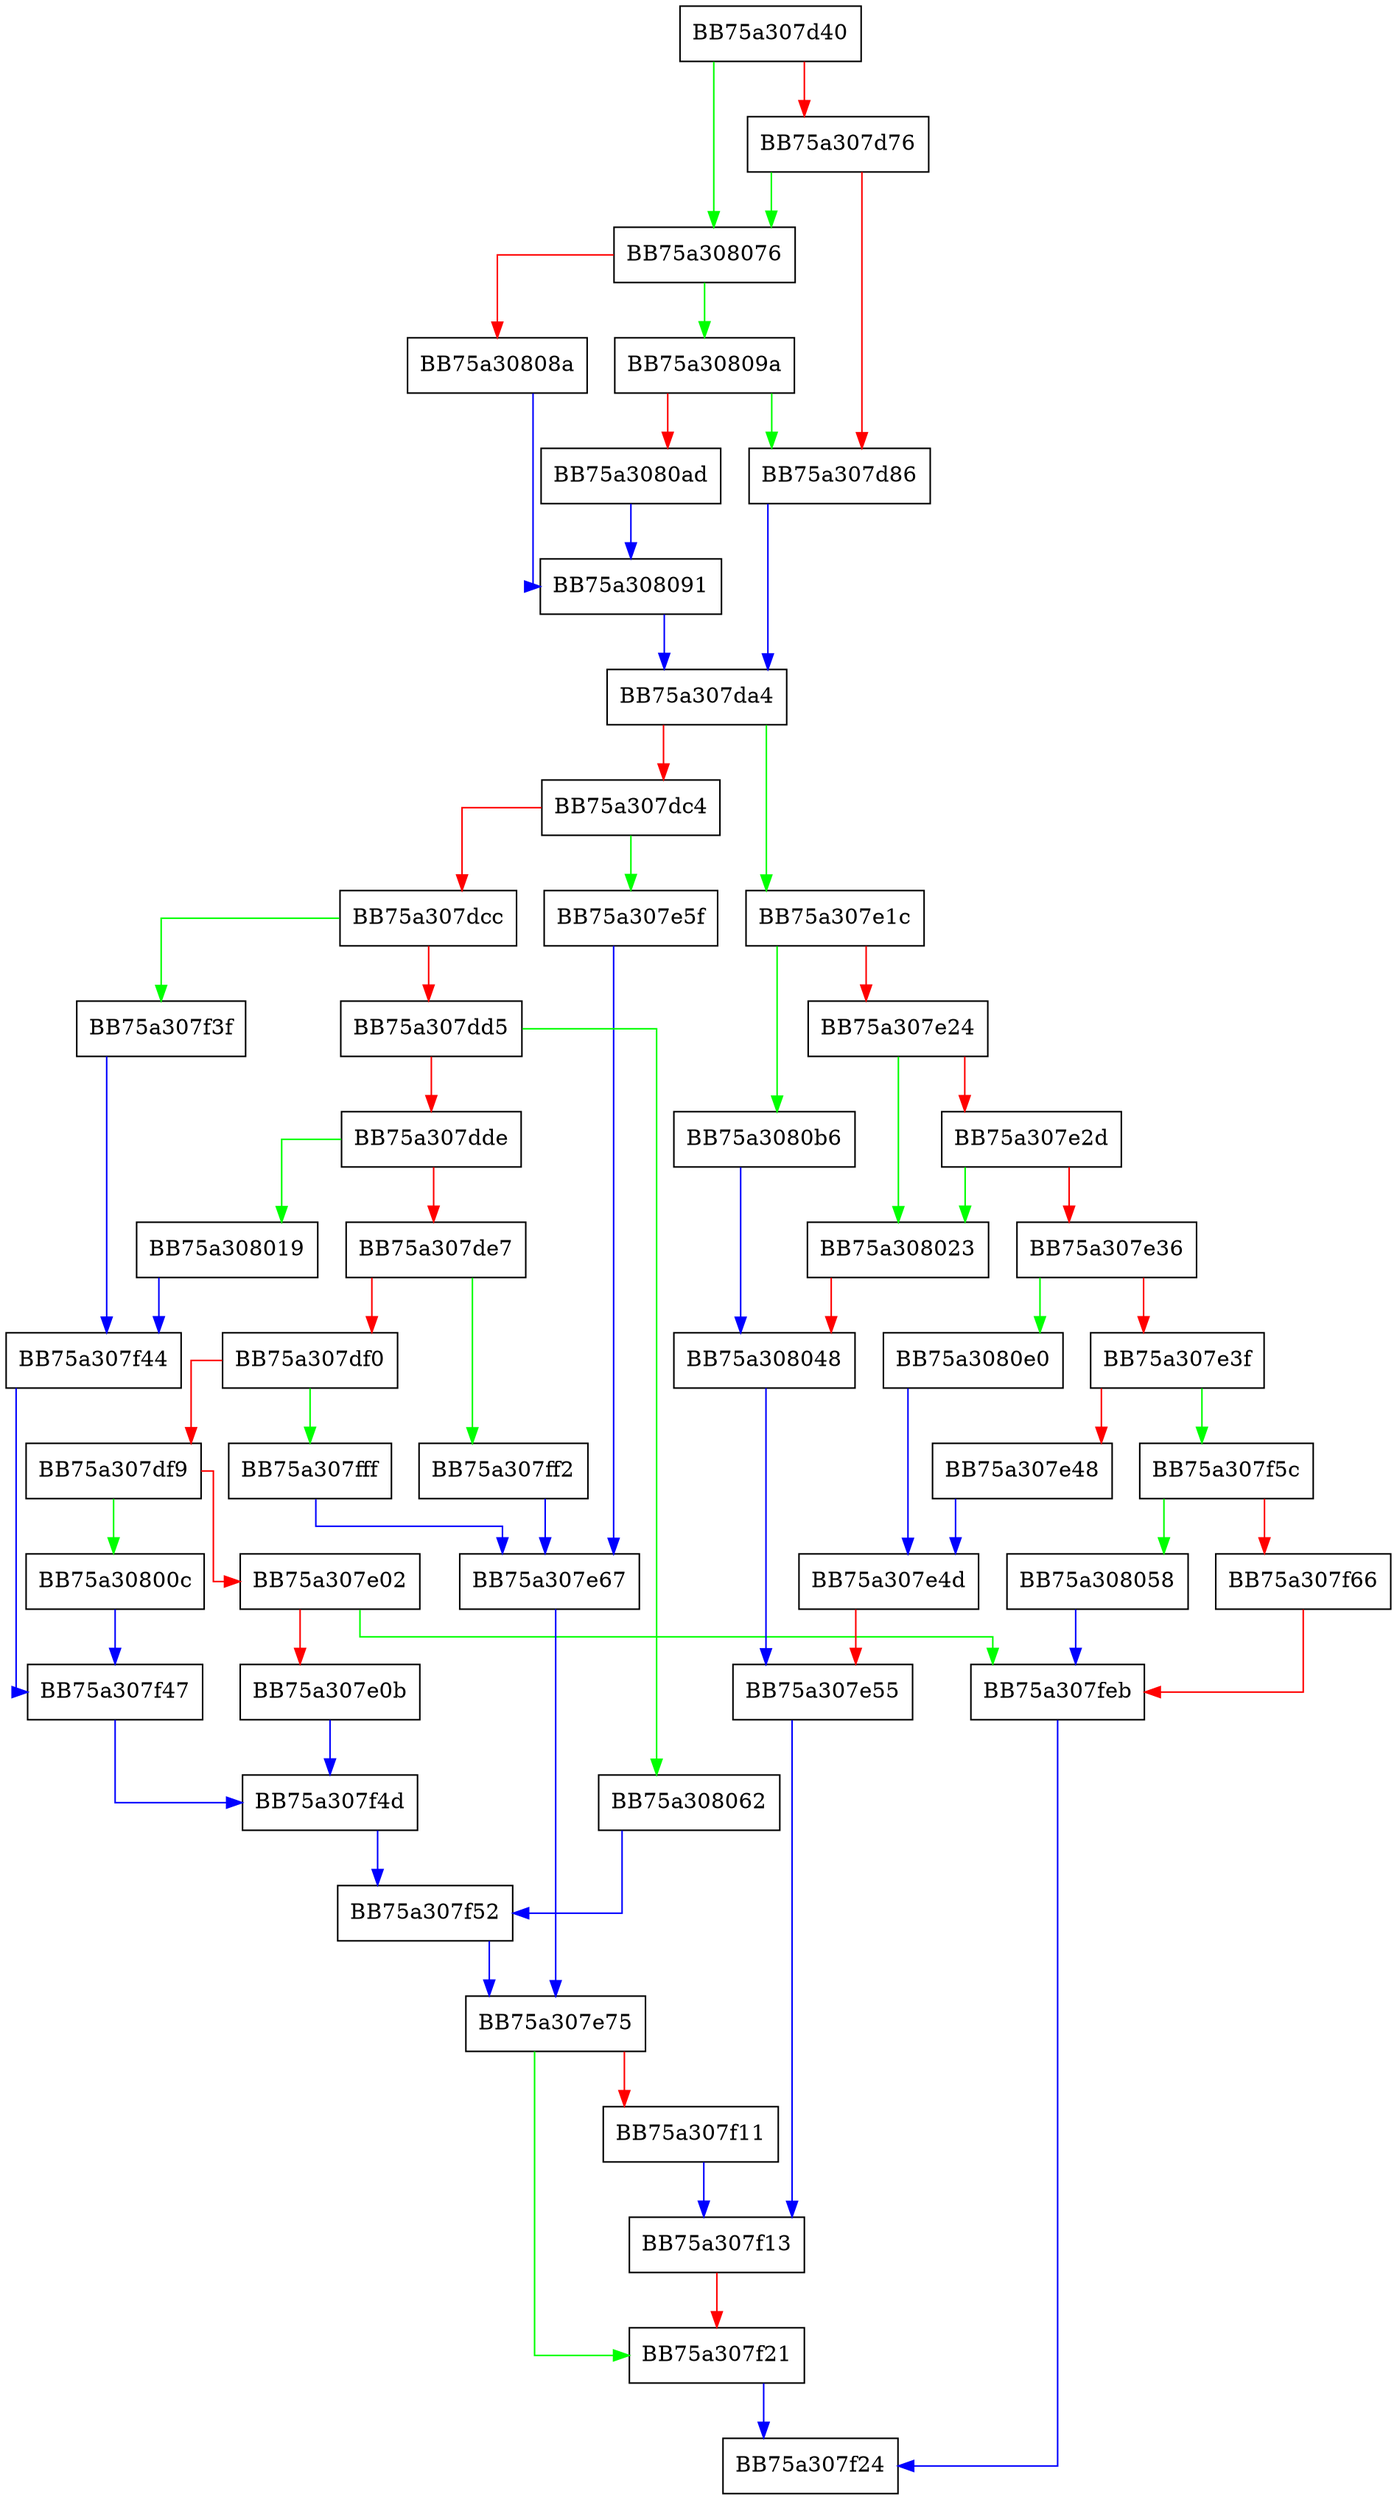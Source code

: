digraph FPU_DF {
  node [shape="box"];
  graph [splines=ortho];
  BB75a307d40 -> BB75a308076 [color="green"];
  BB75a307d40 -> BB75a307d76 [color="red"];
  BB75a307d76 -> BB75a308076 [color="green"];
  BB75a307d76 -> BB75a307d86 [color="red"];
  BB75a307d86 -> BB75a307da4 [color="blue"];
  BB75a307da4 -> BB75a307e1c [color="green"];
  BB75a307da4 -> BB75a307dc4 [color="red"];
  BB75a307dc4 -> BB75a307e5f [color="green"];
  BB75a307dc4 -> BB75a307dcc [color="red"];
  BB75a307dcc -> BB75a307f3f [color="green"];
  BB75a307dcc -> BB75a307dd5 [color="red"];
  BB75a307dd5 -> BB75a308062 [color="green"];
  BB75a307dd5 -> BB75a307dde [color="red"];
  BB75a307dde -> BB75a308019 [color="green"];
  BB75a307dde -> BB75a307de7 [color="red"];
  BB75a307de7 -> BB75a307ff2 [color="green"];
  BB75a307de7 -> BB75a307df0 [color="red"];
  BB75a307df0 -> BB75a307fff [color="green"];
  BB75a307df0 -> BB75a307df9 [color="red"];
  BB75a307df9 -> BB75a30800c [color="green"];
  BB75a307df9 -> BB75a307e02 [color="red"];
  BB75a307e02 -> BB75a307feb [color="green"];
  BB75a307e02 -> BB75a307e0b [color="red"];
  BB75a307e0b -> BB75a307f4d [color="blue"];
  BB75a307e1c -> BB75a3080b6 [color="green"];
  BB75a307e1c -> BB75a307e24 [color="red"];
  BB75a307e24 -> BB75a308023 [color="green"];
  BB75a307e24 -> BB75a307e2d [color="red"];
  BB75a307e2d -> BB75a308023 [color="green"];
  BB75a307e2d -> BB75a307e36 [color="red"];
  BB75a307e36 -> BB75a3080e0 [color="green"];
  BB75a307e36 -> BB75a307e3f [color="red"];
  BB75a307e3f -> BB75a307f5c [color="green"];
  BB75a307e3f -> BB75a307e48 [color="red"];
  BB75a307e48 -> BB75a307e4d [color="blue"];
  BB75a307e4d -> BB75a307e55 [color="red"];
  BB75a307e55 -> BB75a307f13 [color="blue"];
  BB75a307e5f -> BB75a307e67 [color="blue"];
  BB75a307e67 -> BB75a307e75 [color="blue"];
  BB75a307e75 -> BB75a307f21 [color="green"];
  BB75a307e75 -> BB75a307f11 [color="red"];
  BB75a307f11 -> BB75a307f13 [color="blue"];
  BB75a307f13 -> BB75a307f21 [color="red"];
  BB75a307f21 -> BB75a307f24 [color="blue"];
  BB75a307f3f -> BB75a307f44 [color="blue"];
  BB75a307f44 -> BB75a307f47 [color="blue"];
  BB75a307f47 -> BB75a307f4d [color="blue"];
  BB75a307f4d -> BB75a307f52 [color="blue"];
  BB75a307f52 -> BB75a307e75 [color="blue"];
  BB75a307f5c -> BB75a308058 [color="green"];
  BB75a307f5c -> BB75a307f66 [color="red"];
  BB75a307f66 -> BB75a307feb [color="red"];
  BB75a307feb -> BB75a307f24 [color="blue"];
  BB75a307ff2 -> BB75a307e67 [color="blue"];
  BB75a307fff -> BB75a307e67 [color="blue"];
  BB75a30800c -> BB75a307f47 [color="blue"];
  BB75a308019 -> BB75a307f44 [color="blue"];
  BB75a308023 -> BB75a308048 [color="red"];
  BB75a308048 -> BB75a307e55 [color="blue"];
  BB75a308058 -> BB75a307feb [color="blue"];
  BB75a308062 -> BB75a307f52 [color="blue"];
  BB75a308076 -> BB75a30809a [color="green"];
  BB75a308076 -> BB75a30808a [color="red"];
  BB75a30808a -> BB75a308091 [color="blue"];
  BB75a308091 -> BB75a307da4 [color="blue"];
  BB75a30809a -> BB75a307d86 [color="green"];
  BB75a30809a -> BB75a3080ad [color="red"];
  BB75a3080ad -> BB75a308091 [color="blue"];
  BB75a3080b6 -> BB75a308048 [color="blue"];
  BB75a3080e0 -> BB75a307e4d [color="blue"];
}